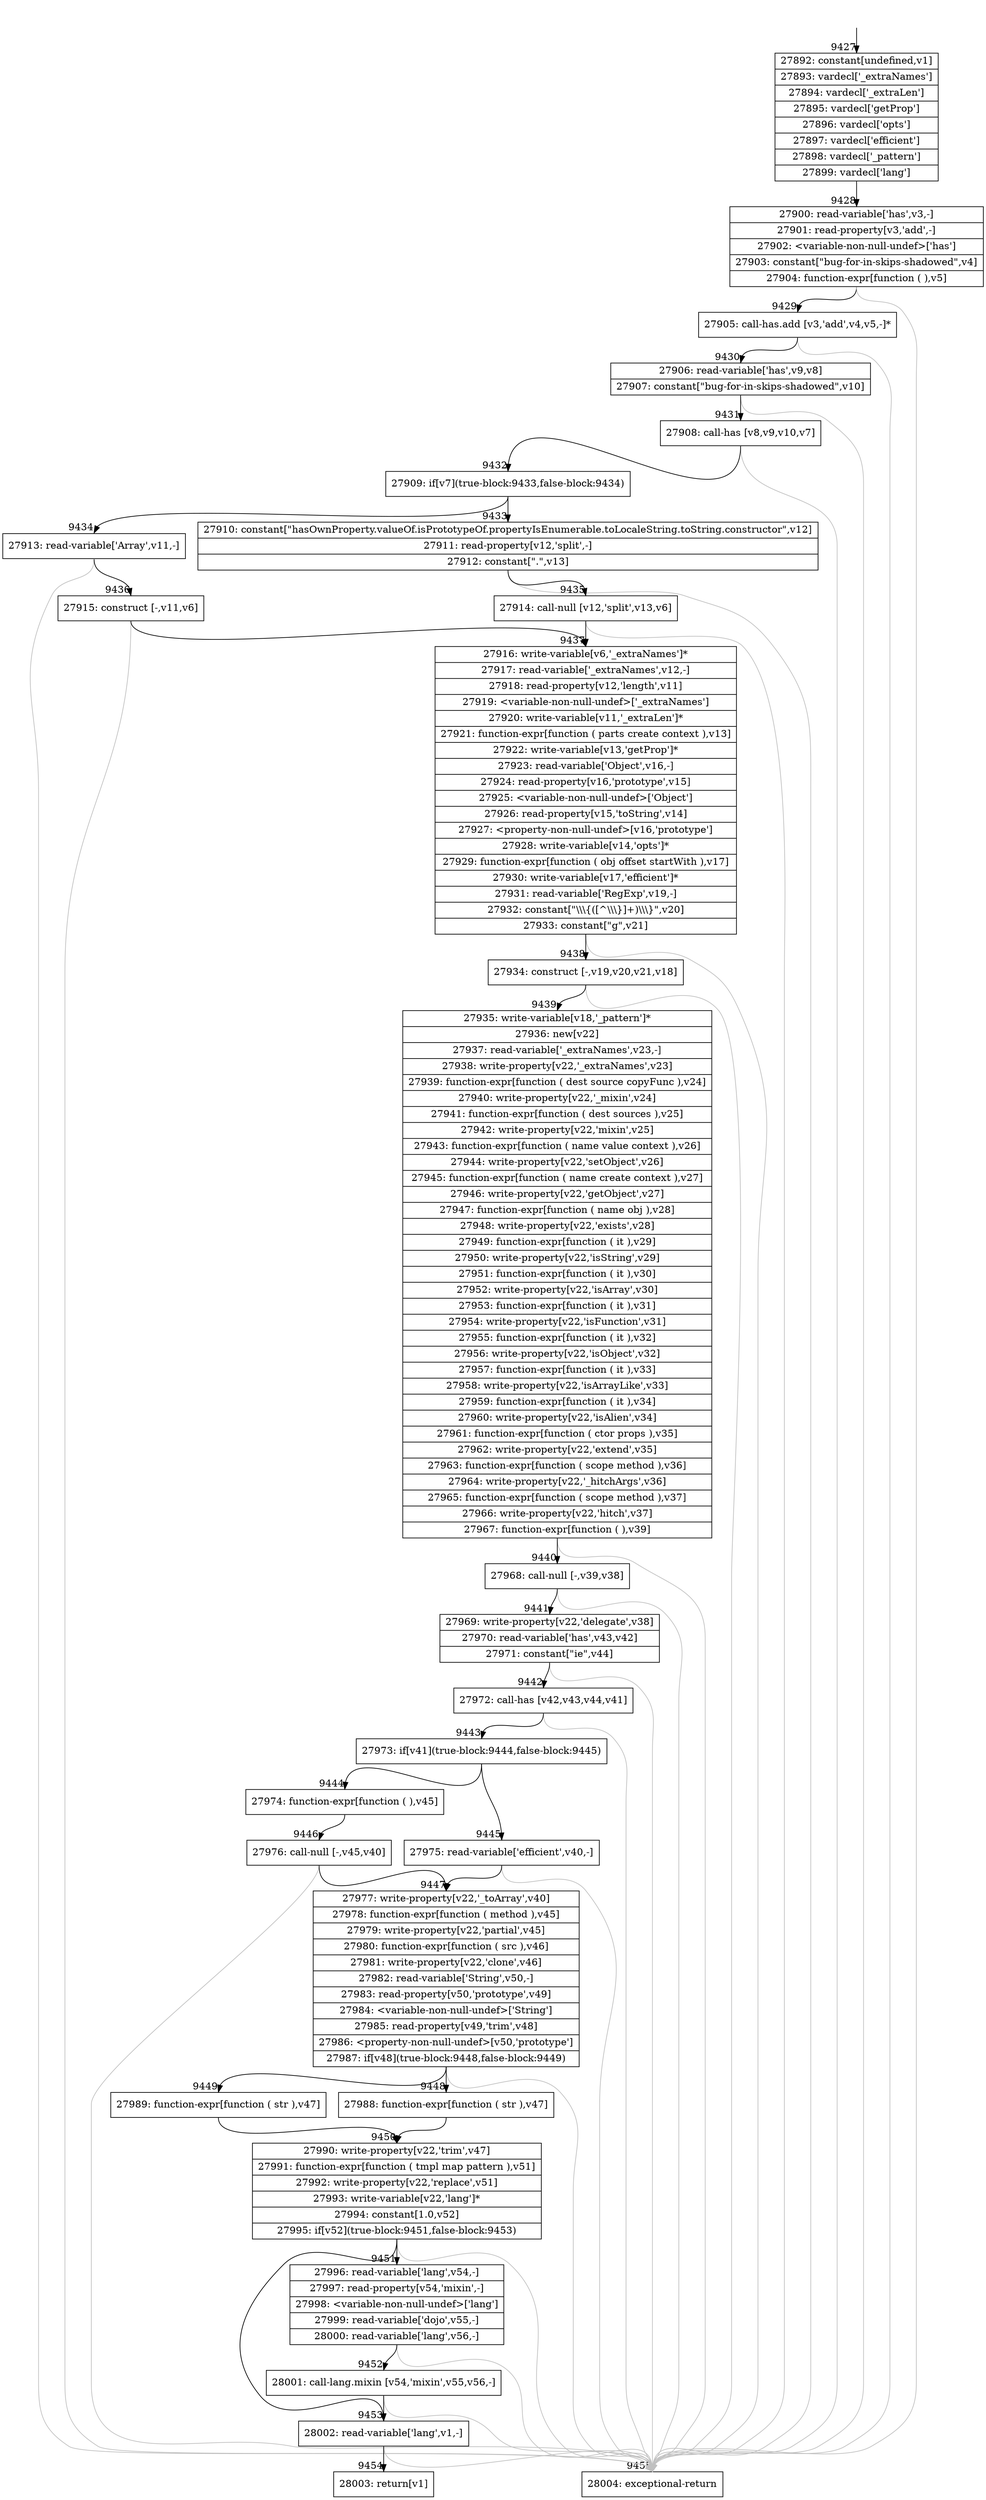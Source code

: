 digraph {
rankdir="TD"
BB_entry616[shape=none,label=""];
BB_entry616 -> BB9427 [tailport=s, headport=n, headlabel="    9427"]
BB9427 [shape=record label="{27892: constant[undefined,v1]|27893: vardecl['_extraNames']|27894: vardecl['_extraLen']|27895: vardecl['getProp']|27896: vardecl['opts']|27897: vardecl['efficient']|27898: vardecl['_pattern']|27899: vardecl['lang']}" ] 
BB9427 -> BB9428 [tailport=s, headport=n, headlabel="      9428"]
BB9428 [shape=record label="{27900: read-variable['has',v3,-]|27901: read-property[v3,'add',-]|27902: \<variable-non-null-undef\>['has']|27903: constant[\"bug-for-in-skips-shadowed\",v4]|27904: function-expr[function ( ),v5]}" ] 
BB9428 -> BB9429 [tailport=s, headport=n, headlabel="      9429"]
BB9428 -> BB9455 [tailport=s, headport=n, color=gray, headlabel="      9455"]
BB9429 [shape=record label="{27905: call-has.add [v3,'add',v4,v5,-]*}" ] 
BB9429 -> BB9430 [tailport=s, headport=n, headlabel="      9430"]
BB9429 -> BB9455 [tailport=s, headport=n, color=gray]
BB9430 [shape=record label="{27906: read-variable['has',v9,v8]|27907: constant[\"bug-for-in-skips-shadowed\",v10]}" ] 
BB9430 -> BB9431 [tailport=s, headport=n, headlabel="      9431"]
BB9430 -> BB9455 [tailport=s, headport=n, color=gray]
BB9431 [shape=record label="{27908: call-has [v8,v9,v10,v7]}" ] 
BB9431 -> BB9432 [tailport=s, headport=n, headlabel="      9432"]
BB9431 -> BB9455 [tailport=s, headport=n, color=gray]
BB9432 [shape=record label="{27909: if[v7](true-block:9433,false-block:9434)}" ] 
BB9432 -> BB9433 [tailport=s, headport=n, headlabel="      9433"]
BB9432 -> BB9434 [tailport=s, headport=n, headlabel="      9434"]
BB9433 [shape=record label="{27910: constant[\"hasOwnProperty.valueOf.isPrototypeOf.propertyIsEnumerable.toLocaleString.toString.constructor\",v12]|27911: read-property[v12,'split',-]|27912: constant[\".\",v13]}" ] 
BB9433 -> BB9435 [tailport=s, headport=n, headlabel="      9435"]
BB9433 -> BB9455 [tailport=s, headport=n, color=gray]
BB9434 [shape=record label="{27913: read-variable['Array',v11,-]}" ] 
BB9434 -> BB9436 [tailport=s, headport=n, headlabel="      9436"]
BB9434 -> BB9455 [tailport=s, headport=n, color=gray]
BB9435 [shape=record label="{27914: call-null [v12,'split',v13,v6]}" ] 
BB9435 -> BB9437 [tailport=s, headport=n, headlabel="      9437"]
BB9435 -> BB9455 [tailport=s, headport=n, color=gray]
BB9436 [shape=record label="{27915: construct [-,v11,v6]}" ] 
BB9436 -> BB9437 [tailport=s, headport=n]
BB9436 -> BB9455 [tailport=s, headport=n, color=gray]
BB9437 [shape=record label="{27916: write-variable[v6,'_extraNames']*|27917: read-variable['_extraNames',v12,-]|27918: read-property[v12,'length',v11]|27919: \<variable-non-null-undef\>['_extraNames']|27920: write-variable[v11,'_extraLen']*|27921: function-expr[function ( parts create context ),v13]|27922: write-variable[v13,'getProp']*|27923: read-variable['Object',v16,-]|27924: read-property[v16,'prototype',v15]|27925: \<variable-non-null-undef\>['Object']|27926: read-property[v15,'toString',v14]|27927: \<property-non-null-undef\>[v16,'prototype']|27928: write-variable[v14,'opts']*|27929: function-expr[function ( obj offset startWith ),v17]|27930: write-variable[v17,'efficient']*|27931: read-variable['RegExp',v19,-]|27932: constant[\"\\\\\\\{([^\\\\\\\}]+)\\\\\\\}\",v20]|27933: constant[\"g\",v21]}" ] 
BB9437 -> BB9438 [tailport=s, headport=n, headlabel="      9438"]
BB9437 -> BB9455 [tailport=s, headport=n, color=gray]
BB9438 [shape=record label="{27934: construct [-,v19,v20,v21,v18]}" ] 
BB9438 -> BB9439 [tailport=s, headport=n, headlabel="      9439"]
BB9438 -> BB9455 [tailport=s, headport=n, color=gray]
BB9439 [shape=record label="{27935: write-variable[v18,'_pattern']*|27936: new[v22]|27937: read-variable['_extraNames',v23,-]|27938: write-property[v22,'_extraNames',v23]|27939: function-expr[function ( dest source copyFunc ),v24]|27940: write-property[v22,'_mixin',v24]|27941: function-expr[function ( dest sources ),v25]|27942: write-property[v22,'mixin',v25]|27943: function-expr[function ( name value context ),v26]|27944: write-property[v22,'setObject',v26]|27945: function-expr[function ( name create context ),v27]|27946: write-property[v22,'getObject',v27]|27947: function-expr[function ( name obj ),v28]|27948: write-property[v22,'exists',v28]|27949: function-expr[function ( it ),v29]|27950: write-property[v22,'isString',v29]|27951: function-expr[function ( it ),v30]|27952: write-property[v22,'isArray',v30]|27953: function-expr[function ( it ),v31]|27954: write-property[v22,'isFunction',v31]|27955: function-expr[function ( it ),v32]|27956: write-property[v22,'isObject',v32]|27957: function-expr[function ( it ),v33]|27958: write-property[v22,'isArrayLike',v33]|27959: function-expr[function ( it ),v34]|27960: write-property[v22,'isAlien',v34]|27961: function-expr[function ( ctor props ),v35]|27962: write-property[v22,'extend',v35]|27963: function-expr[function ( scope method ),v36]|27964: write-property[v22,'_hitchArgs',v36]|27965: function-expr[function ( scope method ),v37]|27966: write-property[v22,'hitch',v37]|27967: function-expr[function ( ),v39]}" ] 
BB9439 -> BB9440 [tailport=s, headport=n, headlabel="      9440"]
BB9439 -> BB9455 [tailport=s, headport=n, color=gray]
BB9440 [shape=record label="{27968: call-null [-,v39,v38]}" ] 
BB9440 -> BB9441 [tailport=s, headport=n, headlabel="      9441"]
BB9440 -> BB9455 [tailport=s, headport=n, color=gray]
BB9441 [shape=record label="{27969: write-property[v22,'delegate',v38]|27970: read-variable['has',v43,v42]|27971: constant[\"ie\",v44]}" ] 
BB9441 -> BB9442 [tailport=s, headport=n, headlabel="      9442"]
BB9441 -> BB9455 [tailport=s, headport=n, color=gray]
BB9442 [shape=record label="{27972: call-has [v42,v43,v44,v41]}" ] 
BB9442 -> BB9443 [tailport=s, headport=n, headlabel="      9443"]
BB9442 -> BB9455 [tailport=s, headport=n, color=gray]
BB9443 [shape=record label="{27973: if[v41](true-block:9444,false-block:9445)}" ] 
BB9443 -> BB9444 [tailport=s, headport=n, headlabel="      9444"]
BB9443 -> BB9445 [tailport=s, headport=n, headlabel="      9445"]
BB9444 [shape=record label="{27974: function-expr[function ( ),v45]}" ] 
BB9444 -> BB9446 [tailport=s, headport=n, headlabel="      9446"]
BB9445 [shape=record label="{27975: read-variable['efficient',v40,-]}" ] 
BB9445 -> BB9447 [tailport=s, headport=n, headlabel="      9447"]
BB9445 -> BB9455 [tailport=s, headport=n, color=gray]
BB9446 [shape=record label="{27976: call-null [-,v45,v40]}" ] 
BB9446 -> BB9447 [tailport=s, headport=n]
BB9446 -> BB9455 [tailport=s, headport=n, color=gray]
BB9447 [shape=record label="{27977: write-property[v22,'_toArray',v40]|27978: function-expr[function ( method ),v45]|27979: write-property[v22,'partial',v45]|27980: function-expr[function ( src ),v46]|27981: write-property[v22,'clone',v46]|27982: read-variable['String',v50,-]|27983: read-property[v50,'prototype',v49]|27984: \<variable-non-null-undef\>['String']|27985: read-property[v49,'trim',v48]|27986: \<property-non-null-undef\>[v50,'prototype']|27987: if[v48](true-block:9448,false-block:9449)}" ] 
BB9447 -> BB9448 [tailport=s, headport=n, headlabel="      9448"]
BB9447 -> BB9449 [tailport=s, headport=n, headlabel="      9449"]
BB9447 -> BB9455 [tailport=s, headport=n, color=gray]
BB9448 [shape=record label="{27988: function-expr[function ( str ),v47]}" ] 
BB9448 -> BB9450 [tailport=s, headport=n, headlabel="      9450"]
BB9449 [shape=record label="{27989: function-expr[function ( str ),v47]}" ] 
BB9449 -> BB9450 [tailport=s, headport=n]
BB9450 [shape=record label="{27990: write-property[v22,'trim',v47]|27991: function-expr[function ( tmpl map pattern ),v51]|27992: write-property[v22,'replace',v51]|27993: write-variable[v22,'lang']*|27994: constant[1.0,v52]|27995: if[v52](true-block:9451,false-block:9453)}" ] 
BB9450 -> BB9453 [tailport=s, headport=n, headlabel="      9453"]
BB9450 -> BB9451 [tailport=s, headport=n, headlabel="      9451"]
BB9450 -> BB9455 [tailport=s, headport=n, color=gray]
BB9451 [shape=record label="{27996: read-variable['lang',v54,-]|27997: read-property[v54,'mixin',-]|27998: \<variable-non-null-undef\>['lang']|27999: read-variable['dojo',v55,-]|28000: read-variable['lang',v56,-]}" ] 
BB9451 -> BB9452 [tailport=s, headport=n, headlabel="      9452"]
BB9451 -> BB9455 [tailport=s, headport=n, color=gray]
BB9452 [shape=record label="{28001: call-lang.mixin [v54,'mixin',v55,v56,-]}" ] 
BB9452 -> BB9453 [tailport=s, headport=n]
BB9452 -> BB9455 [tailport=s, headport=n, color=gray]
BB9453 [shape=record label="{28002: read-variable['lang',v1,-]}" ] 
BB9453 -> BB9454 [tailport=s, headport=n, headlabel="      9454"]
BB9453 -> BB9455 [tailport=s, headport=n, color=gray]
BB9454 [shape=record label="{28003: return[v1]}" ] 
BB9455 [shape=record label="{28004: exceptional-return}" ] 
//#$~ 13214
}

